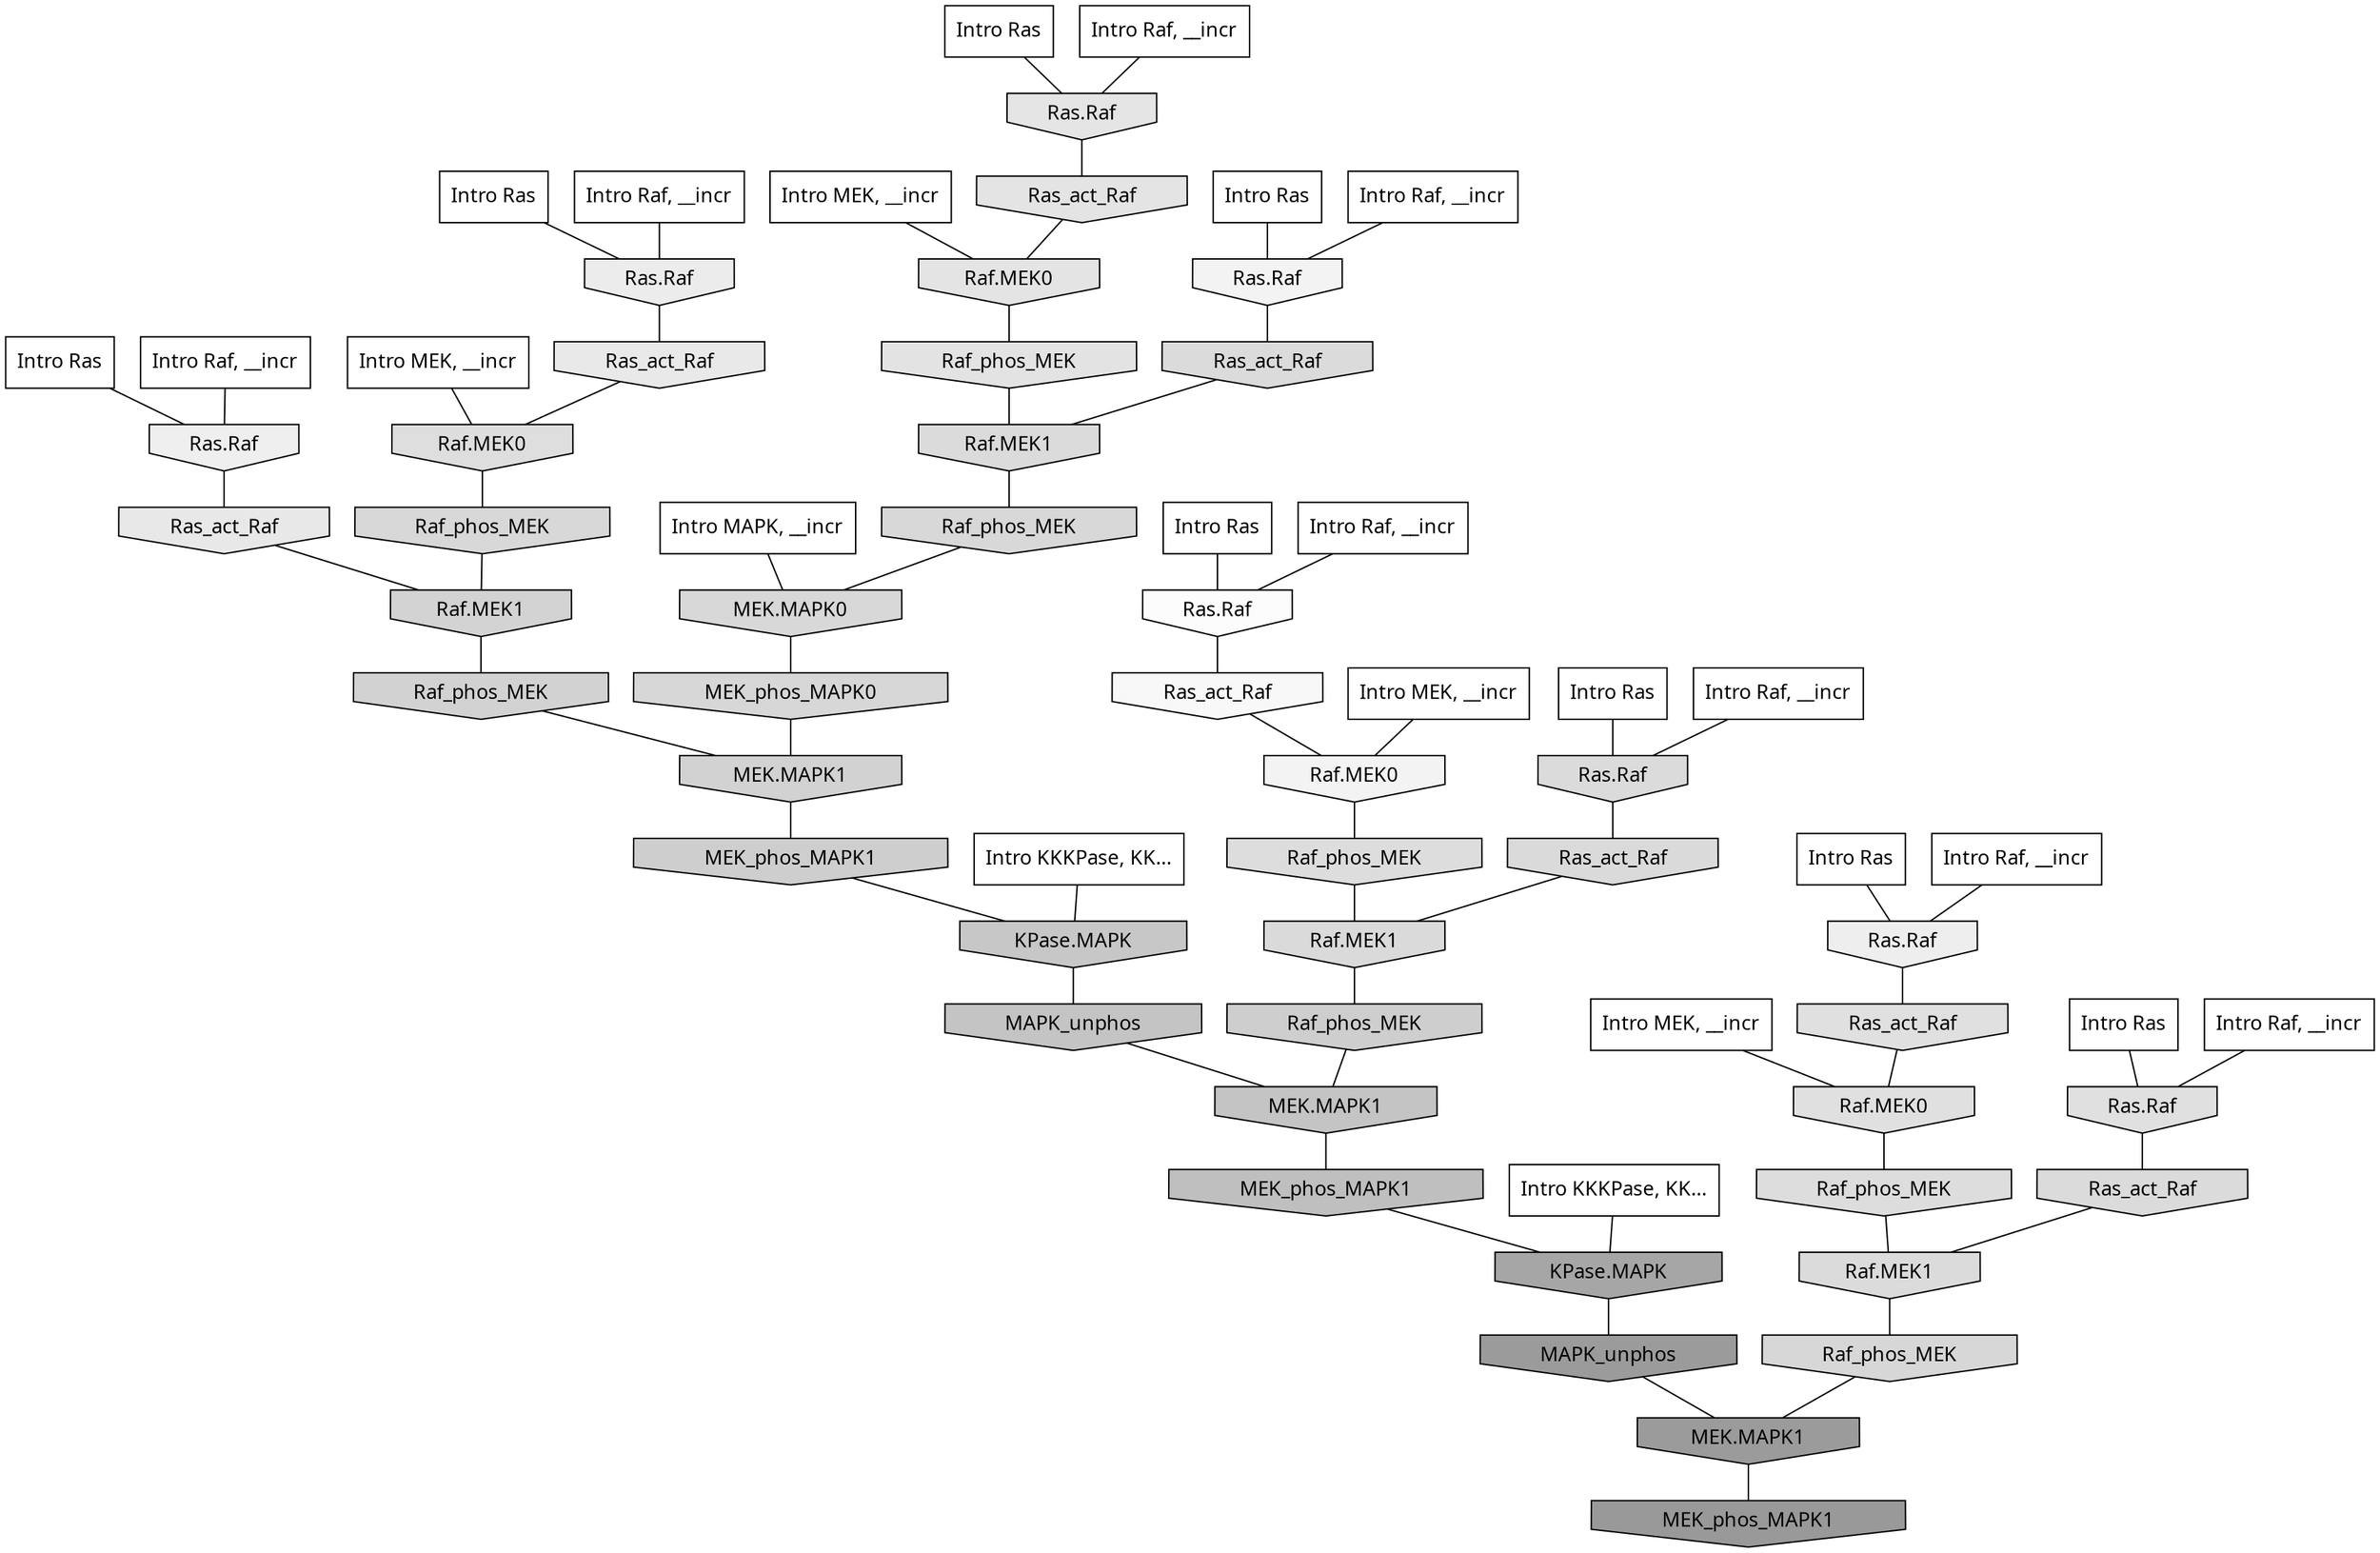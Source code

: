 digraph G{
  rankdir="TB";
  ranksep=0.30;
  node [fontname="CMU Serif"];
  edge [fontname="CMU Serif"];
  
  7 [label="Intro Ras", shape=rectangle, style=filled, fillcolor="0.000 0.000 1.000"]
  
  9 [label="Intro Ras", shape=rectangle, style=filled, fillcolor="0.000 0.000 1.000"]
  
  19 [label="Intro Ras", shape=rectangle, style=filled, fillcolor="0.000 0.000 1.000"]
  
  64 [label="Intro Ras", shape=rectangle, style=filled, fillcolor="0.000 0.000 1.000"]
  
  67 [label="Intro Ras", shape=rectangle, style=filled, fillcolor="0.000 0.000 1.000"]
  
  73 [label="Intro Ras", shape=rectangle, style=filled, fillcolor="0.000 0.000 1.000"]
  
  87 [label="Intro Ras", shape=rectangle, style=filled, fillcolor="0.000 0.000 1.000"]
  
  92 [label="Intro Ras", shape=rectangle, style=filled, fillcolor="0.000 0.000 1.000"]
  
  174 [label="Intro Raf, __incr", shape=rectangle, style=filled, fillcolor="0.000 0.000 1.000"]
  
  412 [label="Intro Raf, __incr", shape=rectangle, style=filled, fillcolor="0.000 0.000 1.000"]
  
  525 [label="Intro Raf, __incr", shape=rectangle, style=filled, fillcolor="0.000 0.000 1.000"]
  
  710 [label="Intro Raf, __incr", shape=rectangle, style=filled, fillcolor="0.000 0.000 1.000"]
  
  726 [label="Intro Raf, __incr", shape=rectangle, style=filled, fillcolor="0.000 0.000 1.000"]
  
  861 [label="Intro Raf, __incr", shape=rectangle, style=filled, fillcolor="0.000 0.000 1.000"]
  
  1088 [label="Intro Raf, __incr", shape=rectangle, style=filled, fillcolor="0.000 0.000 1.000"]
  
  1091 [label="Intro Raf, __incr", shape=rectangle, style=filled, fillcolor="0.000 0.000 1.000"]
  
  1217 [label="Intro MEK, __incr", shape=rectangle, style=filled, fillcolor="0.000 0.000 1.000"]
  
  1354 [label="Intro MEK, __incr", shape=rectangle, style=filled, fillcolor="0.000 0.000 1.000"]
  
  1861 [label="Intro MEK, __incr", shape=rectangle, style=filled, fillcolor="0.000 0.000 1.000"]
  
  1996 [label="Intro MEK, __incr", shape=rectangle, style=filled, fillcolor="0.000 0.000 1.000"]
  
  2346 [label="Intro MAPK, __incr", shape=rectangle, style=filled, fillcolor="0.000 0.000 1.000"]
  
  3136 [label="Intro KKKPase, KK...", shape=rectangle, style=filled, fillcolor="0.000 0.000 1.000"]
  
  3165 [label="Intro KKKPase, KK...", shape=rectangle, style=filled, fillcolor="0.000 0.000 1.000"]
  
  3462 [label="Ras.Raf", shape=invhouse, style=filled, fillcolor="0.000 0.000 0.986"]
  
  3665 [label="Ras_act_Raf", shape=invhouse, style=filled, fillcolor="0.000 0.000 0.972"]
  
  4164 [label="Raf.MEK0", shape=invhouse, style=filled, fillcolor="0.000 0.000 0.952"]
  
  4227 [label="Ras.Raf", shape=invhouse, style=filled, fillcolor="0.000 0.000 0.950"]
  
  4567 [label="Ras.Raf", shape=invhouse, style=filled, fillcolor="0.000 0.000 0.936"]
  
  4747 [label="Ras.Raf", shape=invhouse, style=filled, fillcolor="0.000 0.000 0.931"]
  
  4959 [label="Ras.Raf", shape=invhouse, style=filled, fillcolor="0.000 0.000 0.923"]
  
  5226 [label="Ras_act_Raf", shape=invhouse, style=filled, fillcolor="0.000 0.000 0.914"]
  
  5373 [label="Ras_act_Raf", shape=invhouse, style=filled, fillcolor="0.000 0.000 0.910"]
  
  5775 [label="Ras.Raf", shape=invhouse, style=filled, fillcolor="0.000 0.000 0.897"]
  
  5879 [label="Ras_act_Raf", shape=invhouse, style=filled, fillcolor="0.000 0.000 0.894"]
  
  5882 [label="Raf.MEK0", shape=invhouse, style=filled, fillcolor="0.000 0.000 0.894"]
  
  6077 [label="Raf_phos_MEK", shape=invhouse, style=filled, fillcolor="0.000 0.000 0.888"]
  
  6523 [label="Ras_act_Raf", shape=invhouse, style=filled, fillcolor="0.000 0.000 0.877"]
  
  6527 [label="Raf.MEK0", shape=invhouse, style=filled, fillcolor="0.000 0.000 0.877"]
  
  6531 [label="Ras.Raf", shape=invhouse, style=filled, fillcolor="0.000 0.000 0.877"]
  
  6850 [label="Raf.MEK0", shape=invhouse, style=filled, fillcolor="0.000 0.000 0.870"]
  
  7016 [label="Raf_phos_MEK", shape=invhouse, style=filled, fillcolor="0.000 0.000 0.866"]
  
  7111 [label="Raf_phos_MEK", shape=invhouse, style=filled, fillcolor="0.000 0.000 0.865"]
  
  7551 [label="Ras_act_Raf", shape=invhouse, style=filled, fillcolor="0.000 0.000 0.858"]
  
  7555 [label="Raf.MEK1", shape=invhouse, style=filled, fillcolor="0.000 0.000 0.858"]
  
  7633 [label="Ras_act_Raf", shape=invhouse, style=filled, fillcolor="0.000 0.000 0.856"]
  
  7635 [label="Raf.MEK1", shape=invhouse, style=filled, fillcolor="0.000 0.000 0.856"]
  
  7653 [label="Ras.Raf", shape=invhouse, style=filled, fillcolor="0.000 0.000 0.856"]
  
  7803 [label="Ras_act_Raf", shape=invhouse, style=filled, fillcolor="0.000 0.000 0.853"]
  
  7805 [label="Raf.MEK1", shape=invhouse, style=filled, fillcolor="0.000 0.000 0.853"]
  
  8218 [label="Raf_phos_MEK", shape=invhouse, style=filled, fillcolor="0.000 0.000 0.846"]
  
  8254 [label="Raf_phos_MEK", shape=invhouse, style=filled, fillcolor="0.000 0.000 0.845"]
  
  8262 [label="MEK.MAPK0", shape=invhouse, style=filled, fillcolor="0.000 0.000 0.845"]
  
  8481 [label="Raf_phos_MEK", shape=invhouse, style=filled, fillcolor="0.000 0.000 0.841"]
  
  8506 [label="MEK_phos_MAPK0", shape=invhouse, style=filled, fillcolor="0.000 0.000 0.841"]
  
  9583 [label="Raf.MEK1", shape=invhouse, style=filled, fillcolor="0.000 0.000 0.825"]
  
  9644 [label="Raf_phos_MEK", shape=invhouse, style=filled, fillcolor="0.000 0.000 0.824"]
  
  9646 [label="MEK.MAPK1", shape=invhouse, style=filled, fillcolor="0.000 0.000 0.824"]
  
  11109 [label="Raf_phos_MEK", shape=invhouse, style=filled, fillcolor="0.000 0.000 0.807"]
  
  11112 [label="MEK_phos_MAPK1", shape=invhouse, style=filled, fillcolor="0.000 0.000 0.807"]
  
  13982 [label="KPase.MAPK", shape=invhouse, style=filled, fillcolor="0.000 0.000 0.780"]
  
  15475 [label="MAPK_unphos", shape=invhouse, style=filled, fillcolor="0.000 0.000 0.768"]
  
  15488 [label="MEK.MAPK1", shape=invhouse, style=filled, fillcolor="0.000 0.000 0.768"]
  
  16990 [label="MEK_phos_MAPK1", shape=invhouse, style=filled, fillcolor="0.000 0.000 0.749"]
  
  20733 [label="KPase.MAPK", shape=invhouse, style=filled, fillcolor="0.000 0.000 0.652"]
  
  21974 [label="MAPK_unphos", shape=invhouse, style=filled, fillcolor="0.000 0.000 0.606"]
  
  21975 [label="MEK.MAPK1", shape=invhouse, style=filled, fillcolor="0.000 0.000 0.606"]
  
  22128 [label="MEK_phos_MAPK1", shape=invhouse, style=filled, fillcolor="0.000 0.000 0.600"]
  
  
  21975 -> 22128 [dir=none, color="0.000 0.000 0.000"] 
  21974 -> 21975 [dir=none, color="0.000 0.000 0.000"] 
  20733 -> 21974 [dir=none, color="0.000 0.000 0.000"] 
  16990 -> 20733 [dir=none, color="0.000 0.000 0.000"] 
  15488 -> 16990 [dir=none, color="0.000 0.000 0.000"] 
  15475 -> 15488 [dir=none, color="0.000 0.000 0.000"] 
  13982 -> 15475 [dir=none, color="0.000 0.000 0.000"] 
  11112 -> 13982 [dir=none, color="0.000 0.000 0.000"] 
  11109 -> 15488 [dir=none, color="0.000 0.000 0.000"] 
  9646 -> 11112 [dir=none, color="0.000 0.000 0.000"] 
  9644 -> 9646 [dir=none, color="0.000 0.000 0.000"] 
  9583 -> 9644 [dir=none, color="0.000 0.000 0.000"] 
  8506 -> 9646 [dir=none, color="0.000 0.000 0.000"] 
  8481 -> 21975 [dir=none, color="0.000 0.000 0.000"] 
  8262 -> 8506 [dir=none, color="0.000 0.000 0.000"] 
  8254 -> 8262 [dir=none, color="0.000 0.000 0.000"] 
  8218 -> 9583 [dir=none, color="0.000 0.000 0.000"] 
  7805 -> 11109 [dir=none, color="0.000 0.000 0.000"] 
  7803 -> 7805 [dir=none, color="0.000 0.000 0.000"] 
  7653 -> 7803 [dir=none, color="0.000 0.000 0.000"] 
  7635 -> 8254 [dir=none, color="0.000 0.000 0.000"] 
  7633 -> 7635 [dir=none, color="0.000 0.000 0.000"] 
  7555 -> 8481 [dir=none, color="0.000 0.000 0.000"] 
  7551 -> 7555 [dir=none, color="0.000 0.000 0.000"] 
  7111 -> 7555 [dir=none, color="0.000 0.000 0.000"] 
  7016 -> 7805 [dir=none, color="0.000 0.000 0.000"] 
  6850 -> 8218 [dir=none, color="0.000 0.000 0.000"] 
  6531 -> 7551 [dir=none, color="0.000 0.000 0.000"] 
  6527 -> 7111 [dir=none, color="0.000 0.000 0.000"] 
  6523 -> 6527 [dir=none, color="0.000 0.000 0.000"] 
  6077 -> 7635 [dir=none, color="0.000 0.000 0.000"] 
  5882 -> 6077 [dir=none, color="0.000 0.000 0.000"] 
  5879 -> 5882 [dir=none, color="0.000 0.000 0.000"] 
  5775 -> 5879 [dir=none, color="0.000 0.000 0.000"] 
  5373 -> 9583 [dir=none, color="0.000 0.000 0.000"] 
  5226 -> 6850 [dir=none, color="0.000 0.000 0.000"] 
  4959 -> 5226 [dir=none, color="0.000 0.000 0.000"] 
  4747 -> 6523 [dir=none, color="0.000 0.000 0.000"] 
  4567 -> 5373 [dir=none, color="0.000 0.000 0.000"] 
  4227 -> 7633 [dir=none, color="0.000 0.000 0.000"] 
  4164 -> 7016 [dir=none, color="0.000 0.000 0.000"] 
  3665 -> 4164 [dir=none, color="0.000 0.000 0.000"] 
  3462 -> 3665 [dir=none, color="0.000 0.000 0.000"] 
  3165 -> 13982 [dir=none, color="0.000 0.000 0.000"] 
  3136 -> 20733 [dir=none, color="0.000 0.000 0.000"] 
  2346 -> 8262 [dir=none, color="0.000 0.000 0.000"] 
  1996 -> 5882 [dir=none, color="0.000 0.000 0.000"] 
  1861 -> 6850 [dir=none, color="0.000 0.000 0.000"] 
  1354 -> 6527 [dir=none, color="0.000 0.000 0.000"] 
  1217 -> 4164 [dir=none, color="0.000 0.000 0.000"] 
  1091 -> 4227 [dir=none, color="0.000 0.000 0.000"] 
  1088 -> 4567 [dir=none, color="0.000 0.000 0.000"] 
  861 -> 3462 [dir=none, color="0.000 0.000 0.000"] 
  726 -> 6531 [dir=none, color="0.000 0.000 0.000"] 
  710 -> 5775 [dir=none, color="0.000 0.000 0.000"] 
  525 -> 4959 [dir=none, color="0.000 0.000 0.000"] 
  412 -> 7653 [dir=none, color="0.000 0.000 0.000"] 
  174 -> 4747 [dir=none, color="0.000 0.000 0.000"] 
  92 -> 4959 [dir=none, color="0.000 0.000 0.000"] 
  87 -> 6531 [dir=none, color="0.000 0.000 0.000"] 
  73 -> 4747 [dir=none, color="0.000 0.000 0.000"] 
  67 -> 7653 [dir=none, color="0.000 0.000 0.000"] 
  64 -> 5775 [dir=none, color="0.000 0.000 0.000"] 
  19 -> 4227 [dir=none, color="0.000 0.000 0.000"] 
  9 -> 3462 [dir=none, color="0.000 0.000 0.000"] 
  7 -> 4567 [dir=none, color="0.000 0.000 0.000"] 
  
  }
